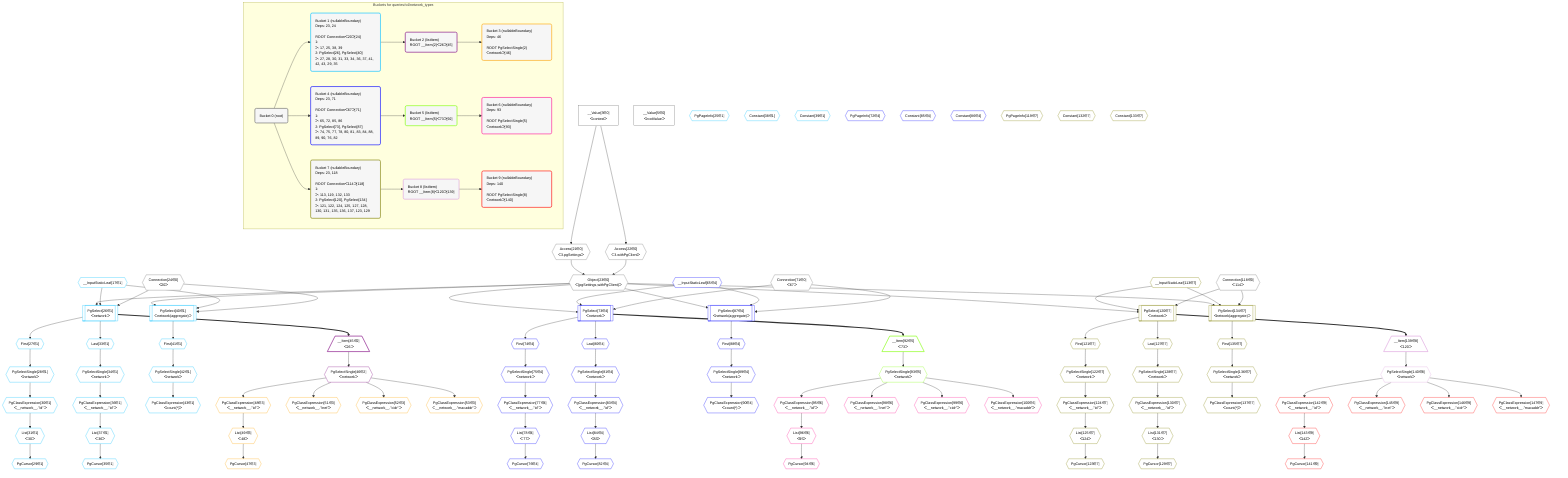 %%{init: {'themeVariables': { 'fontSize': '12px'}}}%%
graph TD
    classDef path fill:#eee,stroke:#000,color:#000
    classDef plan fill:#fff,stroke-width:1px,color:#000
    classDef itemplan fill:#fff,stroke-width:2px,color:#000
    classDef unbatchedplan fill:#dff,stroke-width:1px,color:#000
    classDef sideeffectplan fill:#fcc,stroke-width:2px,color:#000
    classDef bucket fill:#f6f6f6,color:#000,stroke-width:2px,text-align:left


    %% define steps
    __Value3["__Value[3∈0]<br />ᐸcontextᐳ"]:::plan
    __Value5["__Value[5∈0]<br />ᐸrootValueᐳ"]:::plan
    __InputStaticLeaf17{{"__InputStaticLeaf[17∈1]"}}:::plan
    Access21{{"Access[21∈0]<br />ᐸ3.pgSettingsᐳ"}}:::plan
    Access22{{"Access[22∈0]<br />ᐸ3.withPgClientᐳ"}}:::plan
    Object23{{"Object[23∈0]<br />ᐸ{pgSettings,withPgClient}ᐳ"}}:::plan
    Connection24{{"Connection[24∈0]<br />ᐸ20ᐳ"}}:::plan
    PgPageInfo25{{"PgPageInfo[25∈1]"}}:::plan
    PgSelect26[["PgSelect[26∈1]<br />ᐸnetworkᐳ"]]:::plan
    First27{{"First[27∈1]"}}:::plan
    PgSelectSingle28{{"PgSelectSingle[28∈1]<br />ᐸnetworkᐳ"}}:::plan
    PgClassExpression30{{"PgClassExpression[30∈1]<br />ᐸ__network__.”id”ᐳ"}}:::plan
    List31{{"List[31∈1]<br />ᐸ30ᐳ"}}:::plan
    PgCursor29{{"PgCursor[29∈1]"}}:::plan
    Last33{{"Last[33∈1]"}}:::plan
    PgSelectSingle34{{"PgSelectSingle[34∈1]<br />ᐸnetworkᐳ"}}:::plan
    PgClassExpression36{{"PgClassExpression[36∈1]<br />ᐸ__network__.”id”ᐳ"}}:::plan
    List37{{"List[37∈1]<br />ᐸ36ᐳ"}}:::plan
    PgCursor35{{"PgCursor[35∈1]"}}:::plan
    Constant38{{"Constant[38∈1]"}}:::plan
    Constant39{{"Constant[39∈1]"}}:::plan
    PgSelect40[["PgSelect[40∈1]<br />ᐸnetwork(aggregate)ᐳ"]]:::plan
    First41{{"First[41∈1]"}}:::plan
    PgSelectSingle42{{"PgSelectSingle[42∈1]<br />ᐸnetworkᐳ"}}:::plan
    PgClassExpression43{{"PgClassExpression[43∈1]<br />ᐸcount(*)ᐳ"}}:::plan
    __Item45[/"__Item[45∈2]<br />ᐸ26ᐳ"\]:::itemplan
    PgSelectSingle46{{"PgSelectSingle[46∈2]<br />ᐸnetworkᐳ"}}:::plan
    PgClassExpression48{{"PgClassExpression[48∈3]<br />ᐸ__network__.”id”ᐳ"}}:::plan
    List49{{"List[49∈3]<br />ᐸ48ᐳ"}}:::plan
    PgCursor47{{"PgCursor[47∈3]"}}:::plan
    PgClassExpression51{{"PgClassExpression[51∈3]<br />ᐸ__network__.”inet”ᐳ"}}:::plan
    PgClassExpression52{{"PgClassExpression[52∈3]<br />ᐸ__network__.”cidr”ᐳ"}}:::plan
    PgClassExpression53{{"PgClassExpression[53∈3]<br />ᐸ__network__.”macaddr”ᐳ"}}:::plan
    __InputStaticLeaf65{{"__InputStaticLeaf[65∈4]"}}:::plan
    Connection71{{"Connection[71∈0]<br />ᐸ67ᐳ"}}:::plan
    PgPageInfo72{{"PgPageInfo[72∈4]"}}:::plan
    PgSelect73[["PgSelect[73∈4]<br />ᐸnetworkᐳ"]]:::plan
    First74{{"First[74∈4]"}}:::plan
    PgSelectSingle75{{"PgSelectSingle[75∈4]<br />ᐸnetworkᐳ"}}:::plan
    PgClassExpression77{{"PgClassExpression[77∈4]<br />ᐸ__network__.”id”ᐳ"}}:::plan
    List78{{"List[78∈4]<br />ᐸ77ᐳ"}}:::plan
    PgCursor76{{"PgCursor[76∈4]"}}:::plan
    Last80{{"Last[80∈4]"}}:::plan
    PgSelectSingle81{{"PgSelectSingle[81∈4]<br />ᐸnetworkᐳ"}}:::plan
    PgClassExpression83{{"PgClassExpression[83∈4]<br />ᐸ__network__.”id”ᐳ"}}:::plan
    List84{{"List[84∈4]<br />ᐸ83ᐳ"}}:::plan
    PgCursor82{{"PgCursor[82∈4]"}}:::plan
    Constant85{{"Constant[85∈4]"}}:::plan
    Constant86{{"Constant[86∈4]"}}:::plan
    PgSelect87[["PgSelect[87∈4]<br />ᐸnetwork(aggregate)ᐳ"]]:::plan
    First88{{"First[88∈4]"}}:::plan
    PgSelectSingle89{{"PgSelectSingle[89∈4]<br />ᐸnetworkᐳ"}}:::plan
    PgClassExpression90{{"PgClassExpression[90∈4]<br />ᐸcount(*)ᐳ"}}:::plan
    __Item92[/"__Item[92∈5]<br />ᐸ73ᐳ"\]:::itemplan
    PgSelectSingle93{{"PgSelectSingle[93∈5]<br />ᐸnetworkᐳ"}}:::plan
    PgClassExpression95{{"PgClassExpression[95∈6]<br />ᐸ__network__.”id”ᐳ"}}:::plan
    List96{{"List[96∈6]<br />ᐸ95ᐳ"}}:::plan
    PgCursor94{{"PgCursor[94∈6]"}}:::plan
    PgClassExpression98{{"PgClassExpression[98∈6]<br />ᐸ__network__.”inet”ᐳ"}}:::plan
    PgClassExpression99{{"PgClassExpression[99∈6]<br />ᐸ__network__.”cidr”ᐳ"}}:::plan
    PgClassExpression100{{"PgClassExpression[100∈6]<br />ᐸ__network__.”macaddr”ᐳ"}}:::plan
    __InputStaticLeaf113{{"__InputStaticLeaf[113∈7]"}}:::plan
    Connection118{{"Connection[118∈0]<br />ᐸ114ᐳ"}}:::plan
    PgPageInfo119{{"PgPageInfo[119∈7]"}}:::plan
    PgSelect120[["PgSelect[120∈7]<br />ᐸnetworkᐳ"]]:::plan
    First121{{"First[121∈7]"}}:::plan
    PgSelectSingle122{{"PgSelectSingle[122∈7]<br />ᐸnetworkᐳ"}}:::plan
    PgClassExpression124{{"PgClassExpression[124∈7]<br />ᐸ__network__.”id”ᐳ"}}:::plan
    List125{{"List[125∈7]<br />ᐸ124ᐳ"}}:::plan
    PgCursor123{{"PgCursor[123∈7]"}}:::plan
    Last127{{"Last[127∈7]"}}:::plan
    PgSelectSingle128{{"PgSelectSingle[128∈7]<br />ᐸnetworkᐳ"}}:::plan
    PgClassExpression130{{"PgClassExpression[130∈7]<br />ᐸ__network__.”id”ᐳ"}}:::plan
    List131{{"List[131∈7]<br />ᐸ130ᐳ"}}:::plan
    PgCursor129{{"PgCursor[129∈7]"}}:::plan
    Constant132{{"Constant[132∈7]"}}:::plan
    Constant133{{"Constant[133∈7]"}}:::plan
    PgSelect134[["PgSelect[134∈7]<br />ᐸnetwork(aggregate)ᐳ"]]:::plan
    First135{{"First[135∈7]"}}:::plan
    PgSelectSingle136{{"PgSelectSingle[136∈7]<br />ᐸnetworkᐳ"}}:::plan
    PgClassExpression137{{"PgClassExpression[137∈7]<br />ᐸcount(*)ᐳ"}}:::plan
    __Item139[/"__Item[139∈8]<br />ᐸ120ᐳ"\]:::itemplan
    PgSelectSingle140{{"PgSelectSingle[140∈8]<br />ᐸnetworkᐳ"}}:::plan
    PgClassExpression142{{"PgClassExpression[142∈9]<br />ᐸ__network__.”id”ᐳ"}}:::plan
    List143{{"List[143∈9]<br />ᐸ142ᐳ"}}:::plan
    PgCursor141{{"PgCursor[141∈9]"}}:::plan
    PgClassExpression145{{"PgClassExpression[145∈9]<br />ᐸ__network__.”inet”ᐳ"}}:::plan
    PgClassExpression146{{"PgClassExpression[146∈9]<br />ᐸ__network__.”cidr”ᐳ"}}:::plan
    PgClassExpression147{{"PgClassExpression[147∈9]<br />ᐸ__network__.”macaddr”ᐳ"}}:::plan

    %% plan dependencies
    __Value3 --> Access21
    __Value3 --> Access22
    Access21 & Access22 --> Object23
    Object23 & __InputStaticLeaf17 & Connection24 --> PgSelect26
    PgSelect26 --> First27
    First27 --> PgSelectSingle28
    PgSelectSingle28 --> PgClassExpression30
    PgClassExpression30 --> List31
    List31 --> PgCursor29
    PgSelect26 --> Last33
    Last33 --> PgSelectSingle34
    PgSelectSingle34 --> PgClassExpression36
    PgClassExpression36 --> List37
    List37 --> PgCursor35
    Object23 & __InputStaticLeaf17 & Connection24 --> PgSelect40
    PgSelect40 --> First41
    First41 --> PgSelectSingle42
    PgSelectSingle42 --> PgClassExpression43
    PgSelect26 ==> __Item45
    __Item45 --> PgSelectSingle46
    PgSelectSingle46 --> PgClassExpression48
    PgClassExpression48 --> List49
    List49 --> PgCursor47
    PgSelectSingle46 --> PgClassExpression51
    PgSelectSingle46 --> PgClassExpression52
    PgSelectSingle46 --> PgClassExpression53
    Object23 & __InputStaticLeaf65 & Connection71 --> PgSelect73
    PgSelect73 --> First74
    First74 --> PgSelectSingle75
    PgSelectSingle75 --> PgClassExpression77
    PgClassExpression77 --> List78
    List78 --> PgCursor76
    PgSelect73 --> Last80
    Last80 --> PgSelectSingle81
    PgSelectSingle81 --> PgClassExpression83
    PgClassExpression83 --> List84
    List84 --> PgCursor82
    Object23 & __InputStaticLeaf65 & Connection71 --> PgSelect87
    PgSelect87 --> First88
    First88 --> PgSelectSingle89
    PgSelectSingle89 --> PgClassExpression90
    PgSelect73 ==> __Item92
    __Item92 --> PgSelectSingle93
    PgSelectSingle93 --> PgClassExpression95
    PgClassExpression95 --> List96
    List96 --> PgCursor94
    PgSelectSingle93 --> PgClassExpression98
    PgSelectSingle93 --> PgClassExpression99
    PgSelectSingle93 --> PgClassExpression100
    Object23 & __InputStaticLeaf113 & Connection118 --> PgSelect120
    PgSelect120 --> First121
    First121 --> PgSelectSingle122
    PgSelectSingle122 --> PgClassExpression124
    PgClassExpression124 --> List125
    List125 --> PgCursor123
    PgSelect120 --> Last127
    Last127 --> PgSelectSingle128
    PgSelectSingle128 --> PgClassExpression130
    PgClassExpression130 --> List131
    List131 --> PgCursor129
    Object23 & __InputStaticLeaf113 & Connection118 --> PgSelect134
    PgSelect134 --> First135
    First135 --> PgSelectSingle136
    PgSelectSingle136 --> PgClassExpression137
    PgSelect120 ==> __Item139
    __Item139 --> PgSelectSingle140
    PgSelectSingle140 --> PgClassExpression142
    PgClassExpression142 --> List143
    List143 --> PgCursor141
    PgSelectSingle140 --> PgClassExpression145
    PgSelectSingle140 --> PgClassExpression146
    PgSelectSingle140 --> PgClassExpression147

    subgraph "Buckets for queries/v4/network_types"
    Bucket0("Bucket 0 (root)"):::bucket
    classDef bucket0 stroke:#696969
    class Bucket0,__Value3,__Value5,Access21,Access22,Object23,Connection24,Connection71,Connection118 bucket0
    Bucket1("Bucket 1 (nullableBoundary)<br />Deps: 23, 24<br /><br />ROOT Connectionᐸ20ᐳ[24]<br />1: <br />ᐳ: 17, 25, 38, 39<br />2: PgSelect[26], PgSelect[40]<br />ᐳ: 27, 28, 30, 31, 33, 34, 36, 37, 41, 42, 43, 29, 35"):::bucket
    classDef bucket1 stroke:#00bfff
    class Bucket1,__InputStaticLeaf17,PgPageInfo25,PgSelect26,First27,PgSelectSingle28,PgCursor29,PgClassExpression30,List31,Last33,PgSelectSingle34,PgCursor35,PgClassExpression36,List37,Constant38,Constant39,PgSelect40,First41,PgSelectSingle42,PgClassExpression43 bucket1
    Bucket2("Bucket 2 (listItem)<br />ROOT __Item{2}ᐸ26ᐳ[45]"):::bucket
    classDef bucket2 stroke:#7f007f
    class Bucket2,__Item45,PgSelectSingle46 bucket2
    Bucket3("Bucket 3 (nullableBoundary)<br />Deps: 46<br /><br />ROOT PgSelectSingle{2}ᐸnetworkᐳ[46]"):::bucket
    classDef bucket3 stroke:#ffa500
    class Bucket3,PgCursor47,PgClassExpression48,List49,PgClassExpression51,PgClassExpression52,PgClassExpression53 bucket3
    Bucket4("Bucket 4 (nullableBoundary)<br />Deps: 23, 71<br /><br />ROOT Connectionᐸ67ᐳ[71]<br />1: <br />ᐳ: 65, 72, 85, 86<br />2: PgSelect[73], PgSelect[87]<br />ᐳ: 74, 75, 77, 78, 80, 81, 83, 84, 88, 89, 90, 76, 82"):::bucket
    classDef bucket4 stroke:#0000ff
    class Bucket4,__InputStaticLeaf65,PgPageInfo72,PgSelect73,First74,PgSelectSingle75,PgCursor76,PgClassExpression77,List78,Last80,PgSelectSingle81,PgCursor82,PgClassExpression83,List84,Constant85,Constant86,PgSelect87,First88,PgSelectSingle89,PgClassExpression90 bucket4
    Bucket5("Bucket 5 (listItem)<br />ROOT __Item{5}ᐸ73ᐳ[92]"):::bucket
    classDef bucket5 stroke:#7fff00
    class Bucket5,__Item92,PgSelectSingle93 bucket5
    Bucket6("Bucket 6 (nullableBoundary)<br />Deps: 93<br /><br />ROOT PgSelectSingle{5}ᐸnetworkᐳ[93]"):::bucket
    classDef bucket6 stroke:#ff1493
    class Bucket6,PgCursor94,PgClassExpression95,List96,PgClassExpression98,PgClassExpression99,PgClassExpression100 bucket6
    Bucket7("Bucket 7 (nullableBoundary)<br />Deps: 23, 118<br /><br />ROOT Connectionᐸ114ᐳ[118]<br />1: <br />ᐳ: 113, 119, 132, 133<br />2: PgSelect[120], PgSelect[134]<br />ᐳ: 121, 122, 124, 125, 127, 128, 130, 131, 135, 136, 137, 123, 129"):::bucket
    classDef bucket7 stroke:#808000
    class Bucket7,__InputStaticLeaf113,PgPageInfo119,PgSelect120,First121,PgSelectSingle122,PgCursor123,PgClassExpression124,List125,Last127,PgSelectSingle128,PgCursor129,PgClassExpression130,List131,Constant132,Constant133,PgSelect134,First135,PgSelectSingle136,PgClassExpression137 bucket7
    Bucket8("Bucket 8 (listItem)<br />ROOT __Item{8}ᐸ120ᐳ[139]"):::bucket
    classDef bucket8 stroke:#dda0dd
    class Bucket8,__Item139,PgSelectSingle140 bucket8
    Bucket9("Bucket 9 (nullableBoundary)<br />Deps: 140<br /><br />ROOT PgSelectSingle{8}ᐸnetworkᐳ[140]"):::bucket
    classDef bucket9 stroke:#ff0000
    class Bucket9,PgCursor141,PgClassExpression142,List143,PgClassExpression145,PgClassExpression146,PgClassExpression147 bucket9
    Bucket0 --> Bucket1 & Bucket4 & Bucket7
    Bucket1 --> Bucket2
    Bucket2 --> Bucket3
    Bucket4 --> Bucket5
    Bucket5 --> Bucket6
    Bucket7 --> Bucket8
    Bucket8 --> Bucket9
    end